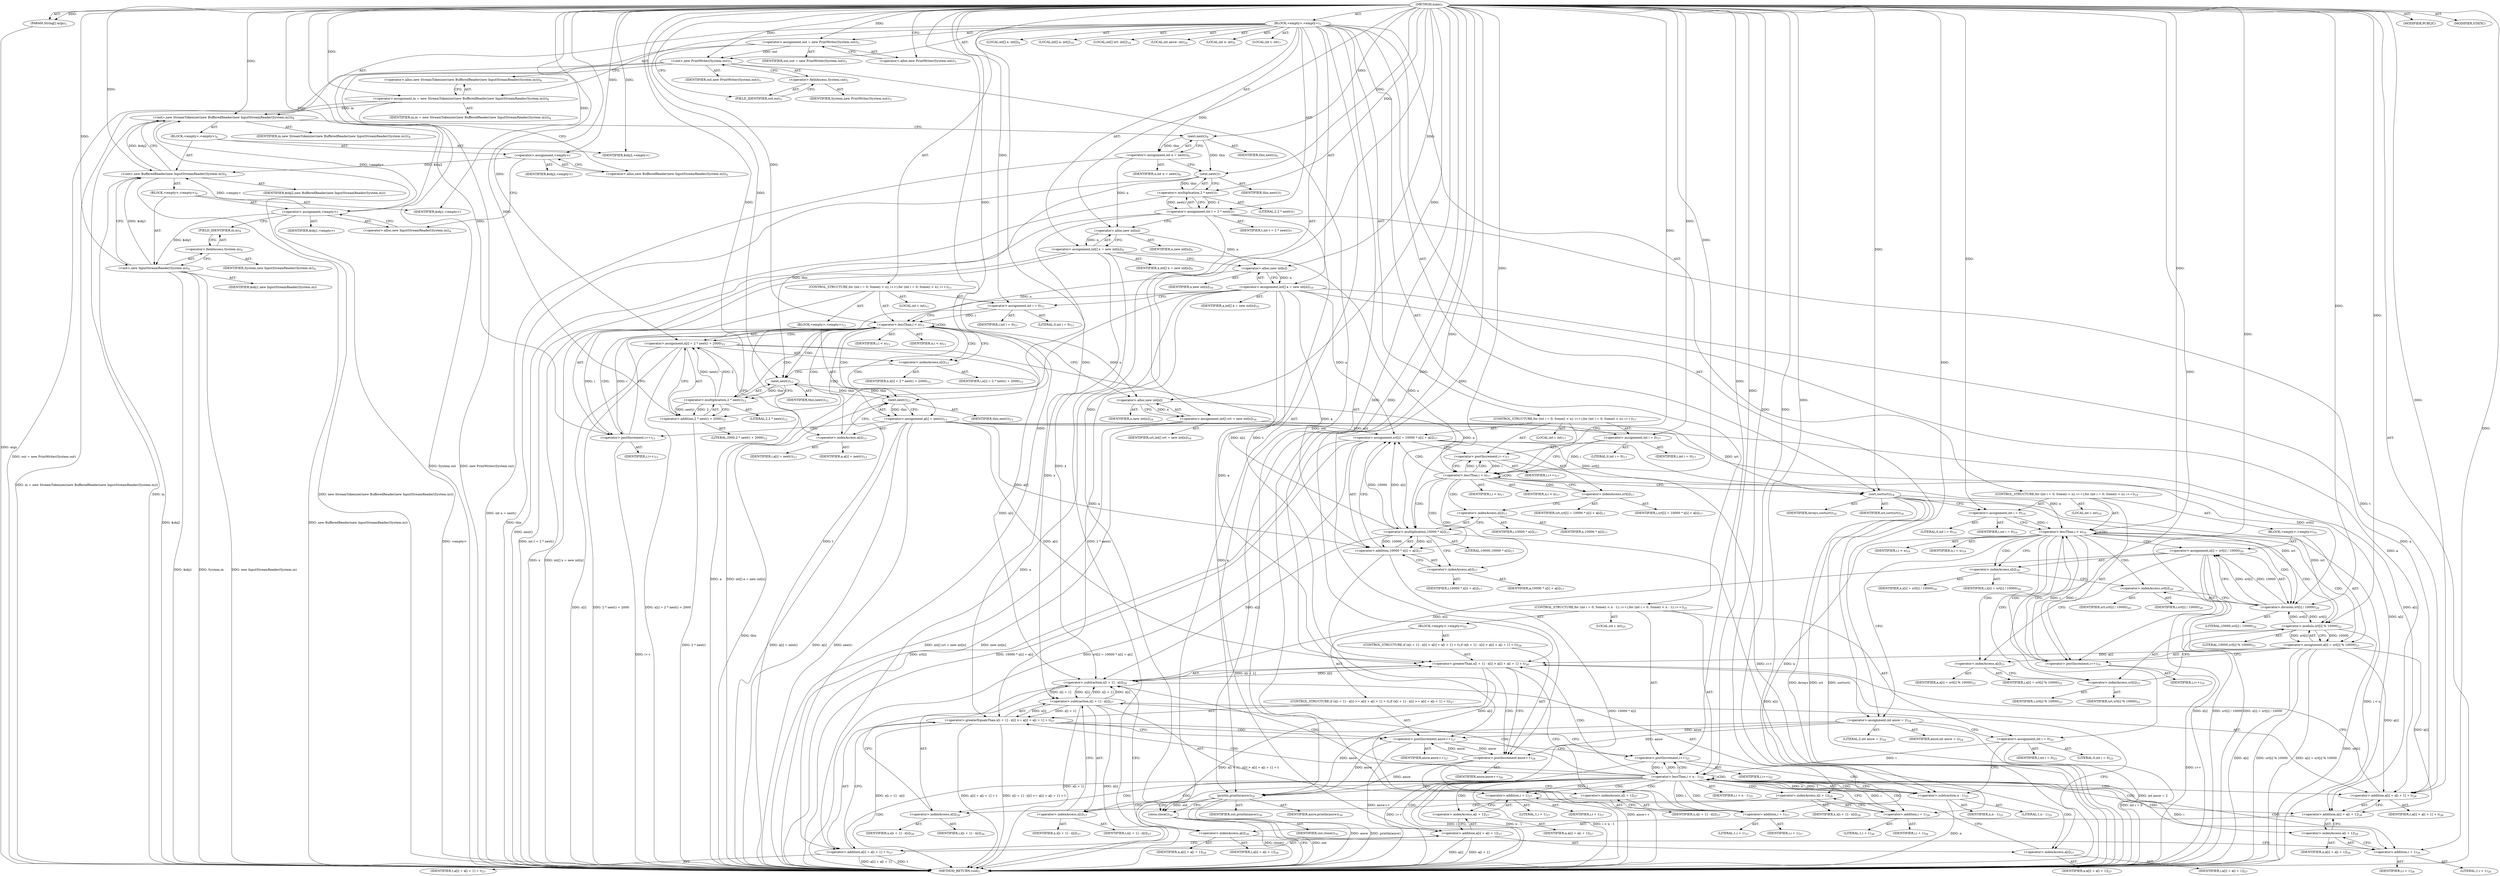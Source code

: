digraph "main" {  
"17" [label = <(METHOD,main)<SUB>1</SUB>> ]
"18" [label = <(PARAM,String[] args)<SUB>1</SUB>> ]
"19" [label = <(BLOCK,&lt;empty&gt;,&lt;empty&gt;)<SUB>1</SUB>> ]
"20" [label = <(&lt;operator&gt;.assignment,out = new PrintWriter(System.out))<SUB>3</SUB>> ]
"21" [label = <(IDENTIFIER,out,out = new PrintWriter(System.out))<SUB>3</SUB>> ]
"22" [label = <(&lt;operator&gt;.alloc,new PrintWriter(System.out))<SUB>3</SUB>> ]
"23" [label = <(&lt;init&gt;,new PrintWriter(System.out))<SUB>3</SUB>> ]
"24" [label = <(IDENTIFIER,out,new PrintWriter(System.out))<SUB>3</SUB>> ]
"25" [label = <(&lt;operator&gt;.fieldAccess,System.out)<SUB>3</SUB>> ]
"26" [label = <(IDENTIFIER,System,new PrintWriter(System.out))<SUB>3</SUB>> ]
"27" [label = <(FIELD_IDENTIFIER,out,out)<SUB>3</SUB>> ]
"28" [label = <(&lt;operator&gt;.assignment,in = new StreamTokenizer(new BufferedReader(new InputStreamReader(System.in))))<SUB>4</SUB>> ]
"29" [label = <(IDENTIFIER,in,in = new StreamTokenizer(new BufferedReader(new InputStreamReader(System.in))))<SUB>4</SUB>> ]
"30" [label = <(&lt;operator&gt;.alloc,new StreamTokenizer(new BufferedReader(new InputStreamReader(System.in))))<SUB>4</SUB>> ]
"31" [label = <(&lt;init&gt;,new StreamTokenizer(new BufferedReader(new InputStreamReader(System.in))))<SUB>4</SUB>> ]
"32" [label = <(IDENTIFIER,in,new StreamTokenizer(new BufferedReader(new InputStreamReader(System.in))))<SUB>4</SUB>> ]
"33" [label = <(BLOCK,&lt;empty&gt;,&lt;empty&gt;)<SUB>4</SUB>> ]
"34" [label = <(&lt;operator&gt;.assignment,&lt;empty&gt;)> ]
"35" [label = <(IDENTIFIER,$obj2,&lt;empty&gt;)> ]
"36" [label = <(&lt;operator&gt;.alloc,new BufferedReader(new InputStreamReader(System.in)))<SUB>4</SUB>> ]
"37" [label = <(&lt;init&gt;,new BufferedReader(new InputStreamReader(System.in)))<SUB>4</SUB>> ]
"38" [label = <(IDENTIFIER,$obj2,new BufferedReader(new InputStreamReader(System.in)))> ]
"39" [label = <(BLOCK,&lt;empty&gt;,&lt;empty&gt;)<SUB>4</SUB>> ]
"40" [label = <(&lt;operator&gt;.assignment,&lt;empty&gt;)> ]
"41" [label = <(IDENTIFIER,$obj1,&lt;empty&gt;)> ]
"42" [label = <(&lt;operator&gt;.alloc,new InputStreamReader(System.in))<SUB>4</SUB>> ]
"43" [label = <(&lt;init&gt;,new InputStreamReader(System.in))<SUB>4</SUB>> ]
"44" [label = <(IDENTIFIER,$obj1,new InputStreamReader(System.in))> ]
"45" [label = <(&lt;operator&gt;.fieldAccess,System.in)<SUB>4</SUB>> ]
"46" [label = <(IDENTIFIER,System,new InputStreamReader(System.in))<SUB>4</SUB>> ]
"47" [label = <(FIELD_IDENTIFIER,in,in)<SUB>4</SUB>> ]
"48" [label = <(IDENTIFIER,$obj1,&lt;empty&gt;)> ]
"49" [label = <(IDENTIFIER,$obj2,&lt;empty&gt;)> ]
"50" [label = <(LOCAL,int n: int)<SUB>6</SUB>> ]
"51" [label = <(&lt;operator&gt;.assignment,int n = next())<SUB>6</SUB>> ]
"52" [label = <(IDENTIFIER,n,int n = next())<SUB>6</SUB>> ]
"53" [label = <(next,next())<SUB>6</SUB>> ]
"54" [label = <(IDENTIFIER,this,next())<SUB>6</SUB>> ]
"55" [label = <(LOCAL,int t: int)<SUB>7</SUB>> ]
"56" [label = <(&lt;operator&gt;.assignment,int t = 2 * next())<SUB>7</SUB>> ]
"57" [label = <(IDENTIFIER,t,int t = 2 * next())<SUB>7</SUB>> ]
"58" [label = <(&lt;operator&gt;.multiplication,2 * next())<SUB>7</SUB>> ]
"59" [label = <(LITERAL,2,2 * next())<SUB>7</SUB>> ]
"60" [label = <(next,next())<SUB>7</SUB>> ]
"61" [label = <(IDENTIFIER,this,next())<SUB>7</SUB>> ]
"62" [label = <(LOCAL,int[] x: int[])<SUB>9</SUB>> ]
"63" [label = <(&lt;operator&gt;.assignment,int[] x = new int[n])<SUB>9</SUB>> ]
"64" [label = <(IDENTIFIER,x,int[] x = new int[n])<SUB>9</SUB>> ]
"65" [label = <(&lt;operator&gt;.alloc,new int[n])> ]
"66" [label = <(IDENTIFIER,n,new int[n])<SUB>9</SUB>> ]
"67" [label = <(LOCAL,int[] a: int[])<SUB>10</SUB>> ]
"68" [label = <(&lt;operator&gt;.assignment,int[] a = new int[n])<SUB>10</SUB>> ]
"69" [label = <(IDENTIFIER,a,int[] a = new int[n])<SUB>10</SUB>> ]
"70" [label = <(&lt;operator&gt;.alloc,new int[n])> ]
"71" [label = <(IDENTIFIER,n,new int[n])<SUB>10</SUB>> ]
"72" [label = <(CONTROL_STRUCTURE,for (int i = 0; Some(i &lt; n); i++),for (int i = 0; Some(i &lt; n); i++))<SUB>11</SUB>> ]
"73" [label = <(LOCAL,int i: int)<SUB>11</SUB>> ]
"74" [label = <(&lt;operator&gt;.assignment,int i = 0)<SUB>11</SUB>> ]
"75" [label = <(IDENTIFIER,i,int i = 0)<SUB>11</SUB>> ]
"76" [label = <(LITERAL,0,int i = 0)<SUB>11</SUB>> ]
"77" [label = <(&lt;operator&gt;.lessThan,i &lt; n)<SUB>11</SUB>> ]
"78" [label = <(IDENTIFIER,i,i &lt; n)<SUB>11</SUB>> ]
"79" [label = <(IDENTIFIER,n,i &lt; n)<SUB>11</SUB>> ]
"80" [label = <(&lt;operator&gt;.postIncrement,i++)<SUB>11</SUB>> ]
"81" [label = <(IDENTIFIER,i,i++)<SUB>11</SUB>> ]
"82" [label = <(BLOCK,&lt;empty&gt;,&lt;empty&gt;)<SUB>11</SUB>> ]
"83" [label = <(&lt;operator&gt;.assignment,x[i] = 2 * next() + 2000)<SUB>12</SUB>> ]
"84" [label = <(&lt;operator&gt;.indexAccess,x[i])<SUB>12</SUB>> ]
"85" [label = <(IDENTIFIER,x,x[i] = 2 * next() + 2000)<SUB>12</SUB>> ]
"86" [label = <(IDENTIFIER,i,x[i] = 2 * next() + 2000)<SUB>12</SUB>> ]
"87" [label = <(&lt;operator&gt;.addition,2 * next() + 2000)<SUB>12</SUB>> ]
"88" [label = <(&lt;operator&gt;.multiplication,2 * next())<SUB>12</SUB>> ]
"89" [label = <(LITERAL,2,2 * next())<SUB>12</SUB>> ]
"90" [label = <(next,next())<SUB>12</SUB>> ]
"91" [label = <(IDENTIFIER,this,next())<SUB>12</SUB>> ]
"92" [label = <(LITERAL,2000,2 * next() + 2000)<SUB>12</SUB>> ]
"93" [label = <(&lt;operator&gt;.assignment,a[i] = next())<SUB>13</SUB>> ]
"94" [label = <(&lt;operator&gt;.indexAccess,a[i])<SUB>13</SUB>> ]
"95" [label = <(IDENTIFIER,a,a[i] = next())<SUB>13</SUB>> ]
"96" [label = <(IDENTIFIER,i,a[i] = next())<SUB>13</SUB>> ]
"97" [label = <(next,next())<SUB>13</SUB>> ]
"98" [label = <(IDENTIFIER,this,next())<SUB>13</SUB>> ]
"99" [label = <(LOCAL,int[] srt: int[])<SUB>16</SUB>> ]
"100" [label = <(&lt;operator&gt;.assignment,int[] srt = new int[n])<SUB>16</SUB>> ]
"101" [label = <(IDENTIFIER,srt,int[] srt = new int[n])<SUB>16</SUB>> ]
"102" [label = <(&lt;operator&gt;.alloc,new int[n])> ]
"103" [label = <(IDENTIFIER,n,new int[n])<SUB>16</SUB>> ]
"104" [label = <(CONTROL_STRUCTURE,for (int i = 0; Some(i &lt; n); i++),for (int i = 0; Some(i &lt; n); i++))<SUB>17</SUB>> ]
"105" [label = <(LOCAL,int i: int)<SUB>17</SUB>> ]
"106" [label = <(&lt;operator&gt;.assignment,int i = 0)<SUB>17</SUB>> ]
"107" [label = <(IDENTIFIER,i,int i = 0)<SUB>17</SUB>> ]
"108" [label = <(LITERAL,0,int i = 0)<SUB>17</SUB>> ]
"109" [label = <(&lt;operator&gt;.lessThan,i &lt; n)<SUB>17</SUB>> ]
"110" [label = <(IDENTIFIER,i,i &lt; n)<SUB>17</SUB>> ]
"111" [label = <(IDENTIFIER,n,i &lt; n)<SUB>17</SUB>> ]
"112" [label = <(&lt;operator&gt;.postIncrement,i++)<SUB>17</SUB>> ]
"113" [label = <(IDENTIFIER,i,i++)<SUB>17</SUB>> ]
"114" [label = <(&lt;operator&gt;.assignment,srt[i] = 10000 * x[i] + a[i])<SUB>17</SUB>> ]
"115" [label = <(&lt;operator&gt;.indexAccess,srt[i])<SUB>17</SUB>> ]
"116" [label = <(IDENTIFIER,srt,srt[i] = 10000 * x[i] + a[i])<SUB>17</SUB>> ]
"117" [label = <(IDENTIFIER,i,srt[i] = 10000 * x[i] + a[i])<SUB>17</SUB>> ]
"118" [label = <(&lt;operator&gt;.addition,10000 * x[i] + a[i])<SUB>17</SUB>> ]
"119" [label = <(&lt;operator&gt;.multiplication,10000 * x[i])<SUB>17</SUB>> ]
"120" [label = <(LITERAL,10000,10000 * x[i])<SUB>17</SUB>> ]
"121" [label = <(&lt;operator&gt;.indexAccess,x[i])<SUB>17</SUB>> ]
"122" [label = <(IDENTIFIER,x,10000 * x[i])<SUB>17</SUB>> ]
"123" [label = <(IDENTIFIER,i,10000 * x[i])<SUB>17</SUB>> ]
"124" [label = <(&lt;operator&gt;.indexAccess,a[i])<SUB>17</SUB>> ]
"125" [label = <(IDENTIFIER,a,10000 * x[i] + a[i])<SUB>17</SUB>> ]
"126" [label = <(IDENTIFIER,i,10000 * x[i] + a[i])<SUB>17</SUB>> ]
"127" [label = <(sort,sort(srt))<SUB>18</SUB>> ]
"128" [label = <(IDENTIFIER,Arrays,sort(srt))<SUB>18</SUB>> ]
"129" [label = <(IDENTIFIER,srt,sort(srt))<SUB>18</SUB>> ]
"130" [label = <(CONTROL_STRUCTURE,for (int i = 0; Some(i &lt; n); i++),for (int i = 0; Some(i &lt; n); i++))<SUB>19</SUB>> ]
"131" [label = <(LOCAL,int i: int)<SUB>19</SUB>> ]
"132" [label = <(&lt;operator&gt;.assignment,int i = 0)<SUB>19</SUB>> ]
"133" [label = <(IDENTIFIER,i,int i = 0)<SUB>19</SUB>> ]
"134" [label = <(LITERAL,0,int i = 0)<SUB>19</SUB>> ]
"135" [label = <(&lt;operator&gt;.lessThan,i &lt; n)<SUB>19</SUB>> ]
"136" [label = <(IDENTIFIER,i,i &lt; n)<SUB>19</SUB>> ]
"137" [label = <(IDENTIFIER,n,i &lt; n)<SUB>19</SUB>> ]
"138" [label = <(&lt;operator&gt;.postIncrement,i++)<SUB>19</SUB>> ]
"139" [label = <(IDENTIFIER,i,i++)<SUB>19</SUB>> ]
"140" [label = <(BLOCK,&lt;empty&gt;,&lt;empty&gt;)<SUB>19</SUB>> ]
"141" [label = <(&lt;operator&gt;.assignment,x[i] = srt[i] / 10000)<SUB>20</SUB>> ]
"142" [label = <(&lt;operator&gt;.indexAccess,x[i])<SUB>20</SUB>> ]
"143" [label = <(IDENTIFIER,x,x[i] = srt[i] / 10000)<SUB>20</SUB>> ]
"144" [label = <(IDENTIFIER,i,x[i] = srt[i] / 10000)<SUB>20</SUB>> ]
"145" [label = <(&lt;operator&gt;.division,srt[i] / 10000)<SUB>20</SUB>> ]
"146" [label = <(&lt;operator&gt;.indexAccess,srt[i])<SUB>20</SUB>> ]
"147" [label = <(IDENTIFIER,srt,srt[i] / 10000)<SUB>20</SUB>> ]
"148" [label = <(IDENTIFIER,i,srt[i] / 10000)<SUB>20</SUB>> ]
"149" [label = <(LITERAL,10000,srt[i] / 10000)<SUB>20</SUB>> ]
"150" [label = <(&lt;operator&gt;.assignment,a[i] = srt[i] % 10000)<SUB>21</SUB>> ]
"151" [label = <(&lt;operator&gt;.indexAccess,a[i])<SUB>21</SUB>> ]
"152" [label = <(IDENTIFIER,a,a[i] = srt[i] % 10000)<SUB>21</SUB>> ]
"153" [label = <(IDENTIFIER,i,a[i] = srt[i] % 10000)<SUB>21</SUB>> ]
"154" [label = <(&lt;operator&gt;.modulo,srt[i] % 10000)<SUB>21</SUB>> ]
"155" [label = <(&lt;operator&gt;.indexAccess,srt[i])<SUB>21</SUB>> ]
"156" [label = <(IDENTIFIER,srt,srt[i] % 10000)<SUB>21</SUB>> ]
"157" [label = <(IDENTIFIER,i,srt[i] % 10000)<SUB>21</SUB>> ]
"158" [label = <(LITERAL,10000,srt[i] % 10000)<SUB>21</SUB>> ]
"159" [label = <(LOCAL,int answ: int)<SUB>24</SUB>> ]
"160" [label = <(&lt;operator&gt;.assignment,int answ = 2)<SUB>24</SUB>> ]
"161" [label = <(IDENTIFIER,answ,int answ = 2)<SUB>24</SUB>> ]
"162" [label = <(LITERAL,2,int answ = 2)<SUB>24</SUB>> ]
"163" [label = <(CONTROL_STRUCTURE,for (int i = 0; Some(i &lt; n - 1); i++),for (int i = 0; Some(i &lt; n - 1); i++))<SUB>25</SUB>> ]
"164" [label = <(LOCAL,int i: int)<SUB>25</SUB>> ]
"165" [label = <(&lt;operator&gt;.assignment,int i = 0)<SUB>25</SUB>> ]
"166" [label = <(IDENTIFIER,i,int i = 0)<SUB>25</SUB>> ]
"167" [label = <(LITERAL,0,int i = 0)<SUB>25</SUB>> ]
"168" [label = <(&lt;operator&gt;.lessThan,i &lt; n - 1)<SUB>25</SUB>> ]
"169" [label = <(IDENTIFIER,i,i &lt; n - 1)<SUB>25</SUB>> ]
"170" [label = <(&lt;operator&gt;.subtraction,n - 1)<SUB>25</SUB>> ]
"171" [label = <(IDENTIFIER,n,n - 1)<SUB>25</SUB>> ]
"172" [label = <(LITERAL,1,n - 1)<SUB>25</SUB>> ]
"173" [label = <(&lt;operator&gt;.postIncrement,i++)<SUB>25</SUB>> ]
"174" [label = <(IDENTIFIER,i,i++)<SUB>25</SUB>> ]
"175" [label = <(BLOCK,&lt;empty&gt;,&lt;empty&gt;)<SUB>25</SUB>> ]
"176" [label = <(CONTROL_STRUCTURE,if (x[i + 1] - x[i] &gt; a[i] + a[i + 1] + t),if (x[i + 1] - x[i] &gt; a[i] + a[i + 1] + t))<SUB>26</SUB>> ]
"177" [label = <(&lt;operator&gt;.greaterThan,x[i + 1] - x[i] &gt; a[i] + a[i + 1] + t)<SUB>26</SUB>> ]
"178" [label = <(&lt;operator&gt;.subtraction,x[i + 1] - x[i])<SUB>26</SUB>> ]
"179" [label = <(&lt;operator&gt;.indexAccess,x[i + 1])<SUB>26</SUB>> ]
"180" [label = <(IDENTIFIER,x,x[i + 1] - x[i])<SUB>26</SUB>> ]
"181" [label = <(&lt;operator&gt;.addition,i + 1)<SUB>26</SUB>> ]
"182" [label = <(IDENTIFIER,i,i + 1)<SUB>26</SUB>> ]
"183" [label = <(LITERAL,1,i + 1)<SUB>26</SUB>> ]
"184" [label = <(&lt;operator&gt;.indexAccess,x[i])<SUB>26</SUB>> ]
"185" [label = <(IDENTIFIER,x,x[i + 1] - x[i])<SUB>26</SUB>> ]
"186" [label = <(IDENTIFIER,i,x[i + 1] - x[i])<SUB>26</SUB>> ]
"187" [label = <(&lt;operator&gt;.addition,a[i] + a[i + 1] + t)<SUB>26</SUB>> ]
"188" [label = <(&lt;operator&gt;.addition,a[i] + a[i + 1])<SUB>26</SUB>> ]
"189" [label = <(&lt;operator&gt;.indexAccess,a[i])<SUB>26</SUB>> ]
"190" [label = <(IDENTIFIER,a,a[i] + a[i + 1])<SUB>26</SUB>> ]
"191" [label = <(IDENTIFIER,i,a[i] + a[i + 1])<SUB>26</SUB>> ]
"192" [label = <(&lt;operator&gt;.indexAccess,a[i + 1])<SUB>26</SUB>> ]
"193" [label = <(IDENTIFIER,a,a[i] + a[i + 1])<SUB>26</SUB>> ]
"194" [label = <(&lt;operator&gt;.addition,i + 1)<SUB>26</SUB>> ]
"195" [label = <(IDENTIFIER,i,i + 1)<SUB>26</SUB>> ]
"196" [label = <(LITERAL,1,i + 1)<SUB>26</SUB>> ]
"197" [label = <(IDENTIFIER,t,a[i] + a[i + 1] + t)<SUB>26</SUB>> ]
"198" [label = <(&lt;operator&gt;.postIncrement,answ++)<SUB>26</SUB>> ]
"199" [label = <(IDENTIFIER,answ,answ++)<SUB>26</SUB>> ]
"200" [label = <(CONTROL_STRUCTURE,if (x[i + 1] - x[i] &gt;= a[i] + a[i + 1] + t),if (x[i + 1] - x[i] &gt;= a[i] + a[i + 1] + t))<SUB>27</SUB>> ]
"201" [label = <(&lt;operator&gt;.greaterEqualsThan,x[i + 1] - x[i] &gt;= a[i] + a[i + 1] + t)<SUB>27</SUB>> ]
"202" [label = <(&lt;operator&gt;.subtraction,x[i + 1] - x[i])<SUB>27</SUB>> ]
"203" [label = <(&lt;operator&gt;.indexAccess,x[i + 1])<SUB>27</SUB>> ]
"204" [label = <(IDENTIFIER,x,x[i + 1] - x[i])<SUB>27</SUB>> ]
"205" [label = <(&lt;operator&gt;.addition,i + 1)<SUB>27</SUB>> ]
"206" [label = <(IDENTIFIER,i,i + 1)<SUB>27</SUB>> ]
"207" [label = <(LITERAL,1,i + 1)<SUB>27</SUB>> ]
"208" [label = <(&lt;operator&gt;.indexAccess,x[i])<SUB>27</SUB>> ]
"209" [label = <(IDENTIFIER,x,x[i + 1] - x[i])<SUB>27</SUB>> ]
"210" [label = <(IDENTIFIER,i,x[i + 1] - x[i])<SUB>27</SUB>> ]
"211" [label = <(&lt;operator&gt;.addition,a[i] + a[i + 1] + t)<SUB>27</SUB>> ]
"212" [label = <(&lt;operator&gt;.addition,a[i] + a[i + 1])<SUB>27</SUB>> ]
"213" [label = <(&lt;operator&gt;.indexAccess,a[i])<SUB>27</SUB>> ]
"214" [label = <(IDENTIFIER,a,a[i] + a[i + 1])<SUB>27</SUB>> ]
"215" [label = <(IDENTIFIER,i,a[i] + a[i + 1])<SUB>27</SUB>> ]
"216" [label = <(&lt;operator&gt;.indexAccess,a[i + 1])<SUB>27</SUB>> ]
"217" [label = <(IDENTIFIER,a,a[i] + a[i + 1])<SUB>27</SUB>> ]
"218" [label = <(&lt;operator&gt;.addition,i + 1)<SUB>27</SUB>> ]
"219" [label = <(IDENTIFIER,i,i + 1)<SUB>27</SUB>> ]
"220" [label = <(LITERAL,1,i + 1)<SUB>27</SUB>> ]
"221" [label = <(IDENTIFIER,t,a[i] + a[i + 1] + t)<SUB>27</SUB>> ]
"222" [label = <(&lt;operator&gt;.postIncrement,answ++)<SUB>27</SUB>> ]
"223" [label = <(IDENTIFIER,answ,answ++)<SUB>27</SUB>> ]
"224" [label = <(println,println(answ))<SUB>30</SUB>> ]
"225" [label = <(IDENTIFIER,out,println(answ))<SUB>30</SUB>> ]
"226" [label = <(IDENTIFIER,answ,println(answ))<SUB>30</SUB>> ]
"227" [label = <(close,close())<SUB>32</SUB>> ]
"228" [label = <(IDENTIFIER,out,close())<SUB>32</SUB>> ]
"229" [label = <(MODIFIER,PUBLIC)> ]
"230" [label = <(MODIFIER,STATIC)> ]
"231" [label = <(METHOD_RETURN,void)<SUB>1</SUB>> ]
  "17" -> "18"  [ label = "AST: "] 
  "17" -> "19"  [ label = "AST: "] 
  "17" -> "229"  [ label = "AST: "] 
  "17" -> "230"  [ label = "AST: "] 
  "17" -> "231"  [ label = "AST: "] 
  "19" -> "20"  [ label = "AST: "] 
  "19" -> "23"  [ label = "AST: "] 
  "19" -> "28"  [ label = "AST: "] 
  "19" -> "31"  [ label = "AST: "] 
  "19" -> "50"  [ label = "AST: "] 
  "19" -> "51"  [ label = "AST: "] 
  "19" -> "55"  [ label = "AST: "] 
  "19" -> "56"  [ label = "AST: "] 
  "19" -> "62"  [ label = "AST: "] 
  "19" -> "63"  [ label = "AST: "] 
  "19" -> "67"  [ label = "AST: "] 
  "19" -> "68"  [ label = "AST: "] 
  "19" -> "72"  [ label = "AST: "] 
  "19" -> "99"  [ label = "AST: "] 
  "19" -> "100"  [ label = "AST: "] 
  "19" -> "104"  [ label = "AST: "] 
  "19" -> "127"  [ label = "AST: "] 
  "19" -> "130"  [ label = "AST: "] 
  "19" -> "159"  [ label = "AST: "] 
  "19" -> "160"  [ label = "AST: "] 
  "19" -> "163"  [ label = "AST: "] 
  "19" -> "224"  [ label = "AST: "] 
  "19" -> "227"  [ label = "AST: "] 
  "20" -> "21"  [ label = "AST: "] 
  "20" -> "22"  [ label = "AST: "] 
  "23" -> "24"  [ label = "AST: "] 
  "23" -> "25"  [ label = "AST: "] 
  "25" -> "26"  [ label = "AST: "] 
  "25" -> "27"  [ label = "AST: "] 
  "28" -> "29"  [ label = "AST: "] 
  "28" -> "30"  [ label = "AST: "] 
  "31" -> "32"  [ label = "AST: "] 
  "31" -> "33"  [ label = "AST: "] 
  "33" -> "34"  [ label = "AST: "] 
  "33" -> "37"  [ label = "AST: "] 
  "33" -> "49"  [ label = "AST: "] 
  "34" -> "35"  [ label = "AST: "] 
  "34" -> "36"  [ label = "AST: "] 
  "37" -> "38"  [ label = "AST: "] 
  "37" -> "39"  [ label = "AST: "] 
  "39" -> "40"  [ label = "AST: "] 
  "39" -> "43"  [ label = "AST: "] 
  "39" -> "48"  [ label = "AST: "] 
  "40" -> "41"  [ label = "AST: "] 
  "40" -> "42"  [ label = "AST: "] 
  "43" -> "44"  [ label = "AST: "] 
  "43" -> "45"  [ label = "AST: "] 
  "45" -> "46"  [ label = "AST: "] 
  "45" -> "47"  [ label = "AST: "] 
  "51" -> "52"  [ label = "AST: "] 
  "51" -> "53"  [ label = "AST: "] 
  "53" -> "54"  [ label = "AST: "] 
  "56" -> "57"  [ label = "AST: "] 
  "56" -> "58"  [ label = "AST: "] 
  "58" -> "59"  [ label = "AST: "] 
  "58" -> "60"  [ label = "AST: "] 
  "60" -> "61"  [ label = "AST: "] 
  "63" -> "64"  [ label = "AST: "] 
  "63" -> "65"  [ label = "AST: "] 
  "65" -> "66"  [ label = "AST: "] 
  "68" -> "69"  [ label = "AST: "] 
  "68" -> "70"  [ label = "AST: "] 
  "70" -> "71"  [ label = "AST: "] 
  "72" -> "73"  [ label = "AST: "] 
  "72" -> "74"  [ label = "AST: "] 
  "72" -> "77"  [ label = "AST: "] 
  "72" -> "80"  [ label = "AST: "] 
  "72" -> "82"  [ label = "AST: "] 
  "74" -> "75"  [ label = "AST: "] 
  "74" -> "76"  [ label = "AST: "] 
  "77" -> "78"  [ label = "AST: "] 
  "77" -> "79"  [ label = "AST: "] 
  "80" -> "81"  [ label = "AST: "] 
  "82" -> "83"  [ label = "AST: "] 
  "82" -> "93"  [ label = "AST: "] 
  "83" -> "84"  [ label = "AST: "] 
  "83" -> "87"  [ label = "AST: "] 
  "84" -> "85"  [ label = "AST: "] 
  "84" -> "86"  [ label = "AST: "] 
  "87" -> "88"  [ label = "AST: "] 
  "87" -> "92"  [ label = "AST: "] 
  "88" -> "89"  [ label = "AST: "] 
  "88" -> "90"  [ label = "AST: "] 
  "90" -> "91"  [ label = "AST: "] 
  "93" -> "94"  [ label = "AST: "] 
  "93" -> "97"  [ label = "AST: "] 
  "94" -> "95"  [ label = "AST: "] 
  "94" -> "96"  [ label = "AST: "] 
  "97" -> "98"  [ label = "AST: "] 
  "100" -> "101"  [ label = "AST: "] 
  "100" -> "102"  [ label = "AST: "] 
  "102" -> "103"  [ label = "AST: "] 
  "104" -> "105"  [ label = "AST: "] 
  "104" -> "106"  [ label = "AST: "] 
  "104" -> "109"  [ label = "AST: "] 
  "104" -> "112"  [ label = "AST: "] 
  "104" -> "114"  [ label = "AST: "] 
  "106" -> "107"  [ label = "AST: "] 
  "106" -> "108"  [ label = "AST: "] 
  "109" -> "110"  [ label = "AST: "] 
  "109" -> "111"  [ label = "AST: "] 
  "112" -> "113"  [ label = "AST: "] 
  "114" -> "115"  [ label = "AST: "] 
  "114" -> "118"  [ label = "AST: "] 
  "115" -> "116"  [ label = "AST: "] 
  "115" -> "117"  [ label = "AST: "] 
  "118" -> "119"  [ label = "AST: "] 
  "118" -> "124"  [ label = "AST: "] 
  "119" -> "120"  [ label = "AST: "] 
  "119" -> "121"  [ label = "AST: "] 
  "121" -> "122"  [ label = "AST: "] 
  "121" -> "123"  [ label = "AST: "] 
  "124" -> "125"  [ label = "AST: "] 
  "124" -> "126"  [ label = "AST: "] 
  "127" -> "128"  [ label = "AST: "] 
  "127" -> "129"  [ label = "AST: "] 
  "130" -> "131"  [ label = "AST: "] 
  "130" -> "132"  [ label = "AST: "] 
  "130" -> "135"  [ label = "AST: "] 
  "130" -> "138"  [ label = "AST: "] 
  "130" -> "140"  [ label = "AST: "] 
  "132" -> "133"  [ label = "AST: "] 
  "132" -> "134"  [ label = "AST: "] 
  "135" -> "136"  [ label = "AST: "] 
  "135" -> "137"  [ label = "AST: "] 
  "138" -> "139"  [ label = "AST: "] 
  "140" -> "141"  [ label = "AST: "] 
  "140" -> "150"  [ label = "AST: "] 
  "141" -> "142"  [ label = "AST: "] 
  "141" -> "145"  [ label = "AST: "] 
  "142" -> "143"  [ label = "AST: "] 
  "142" -> "144"  [ label = "AST: "] 
  "145" -> "146"  [ label = "AST: "] 
  "145" -> "149"  [ label = "AST: "] 
  "146" -> "147"  [ label = "AST: "] 
  "146" -> "148"  [ label = "AST: "] 
  "150" -> "151"  [ label = "AST: "] 
  "150" -> "154"  [ label = "AST: "] 
  "151" -> "152"  [ label = "AST: "] 
  "151" -> "153"  [ label = "AST: "] 
  "154" -> "155"  [ label = "AST: "] 
  "154" -> "158"  [ label = "AST: "] 
  "155" -> "156"  [ label = "AST: "] 
  "155" -> "157"  [ label = "AST: "] 
  "160" -> "161"  [ label = "AST: "] 
  "160" -> "162"  [ label = "AST: "] 
  "163" -> "164"  [ label = "AST: "] 
  "163" -> "165"  [ label = "AST: "] 
  "163" -> "168"  [ label = "AST: "] 
  "163" -> "173"  [ label = "AST: "] 
  "163" -> "175"  [ label = "AST: "] 
  "165" -> "166"  [ label = "AST: "] 
  "165" -> "167"  [ label = "AST: "] 
  "168" -> "169"  [ label = "AST: "] 
  "168" -> "170"  [ label = "AST: "] 
  "170" -> "171"  [ label = "AST: "] 
  "170" -> "172"  [ label = "AST: "] 
  "173" -> "174"  [ label = "AST: "] 
  "175" -> "176"  [ label = "AST: "] 
  "175" -> "200"  [ label = "AST: "] 
  "176" -> "177"  [ label = "AST: "] 
  "176" -> "198"  [ label = "AST: "] 
  "177" -> "178"  [ label = "AST: "] 
  "177" -> "187"  [ label = "AST: "] 
  "178" -> "179"  [ label = "AST: "] 
  "178" -> "184"  [ label = "AST: "] 
  "179" -> "180"  [ label = "AST: "] 
  "179" -> "181"  [ label = "AST: "] 
  "181" -> "182"  [ label = "AST: "] 
  "181" -> "183"  [ label = "AST: "] 
  "184" -> "185"  [ label = "AST: "] 
  "184" -> "186"  [ label = "AST: "] 
  "187" -> "188"  [ label = "AST: "] 
  "187" -> "197"  [ label = "AST: "] 
  "188" -> "189"  [ label = "AST: "] 
  "188" -> "192"  [ label = "AST: "] 
  "189" -> "190"  [ label = "AST: "] 
  "189" -> "191"  [ label = "AST: "] 
  "192" -> "193"  [ label = "AST: "] 
  "192" -> "194"  [ label = "AST: "] 
  "194" -> "195"  [ label = "AST: "] 
  "194" -> "196"  [ label = "AST: "] 
  "198" -> "199"  [ label = "AST: "] 
  "200" -> "201"  [ label = "AST: "] 
  "200" -> "222"  [ label = "AST: "] 
  "201" -> "202"  [ label = "AST: "] 
  "201" -> "211"  [ label = "AST: "] 
  "202" -> "203"  [ label = "AST: "] 
  "202" -> "208"  [ label = "AST: "] 
  "203" -> "204"  [ label = "AST: "] 
  "203" -> "205"  [ label = "AST: "] 
  "205" -> "206"  [ label = "AST: "] 
  "205" -> "207"  [ label = "AST: "] 
  "208" -> "209"  [ label = "AST: "] 
  "208" -> "210"  [ label = "AST: "] 
  "211" -> "212"  [ label = "AST: "] 
  "211" -> "221"  [ label = "AST: "] 
  "212" -> "213"  [ label = "AST: "] 
  "212" -> "216"  [ label = "AST: "] 
  "213" -> "214"  [ label = "AST: "] 
  "213" -> "215"  [ label = "AST: "] 
  "216" -> "217"  [ label = "AST: "] 
  "216" -> "218"  [ label = "AST: "] 
  "218" -> "219"  [ label = "AST: "] 
  "218" -> "220"  [ label = "AST: "] 
  "222" -> "223"  [ label = "AST: "] 
  "224" -> "225"  [ label = "AST: "] 
  "224" -> "226"  [ label = "AST: "] 
  "227" -> "228"  [ label = "AST: "] 
  "20" -> "27"  [ label = "CFG: "] 
  "23" -> "30"  [ label = "CFG: "] 
  "28" -> "36"  [ label = "CFG: "] 
  "31" -> "53"  [ label = "CFG: "] 
  "51" -> "60"  [ label = "CFG: "] 
  "56" -> "65"  [ label = "CFG: "] 
  "63" -> "70"  [ label = "CFG: "] 
  "68" -> "74"  [ label = "CFG: "] 
  "100" -> "106"  [ label = "CFG: "] 
  "127" -> "132"  [ label = "CFG: "] 
  "160" -> "165"  [ label = "CFG: "] 
  "224" -> "227"  [ label = "CFG: "] 
  "227" -> "231"  [ label = "CFG: "] 
  "22" -> "20"  [ label = "CFG: "] 
  "25" -> "23"  [ label = "CFG: "] 
  "30" -> "28"  [ label = "CFG: "] 
  "53" -> "51"  [ label = "CFG: "] 
  "58" -> "56"  [ label = "CFG: "] 
  "65" -> "63"  [ label = "CFG: "] 
  "70" -> "68"  [ label = "CFG: "] 
  "74" -> "77"  [ label = "CFG: "] 
  "77" -> "84"  [ label = "CFG: "] 
  "77" -> "102"  [ label = "CFG: "] 
  "80" -> "77"  [ label = "CFG: "] 
  "102" -> "100"  [ label = "CFG: "] 
  "106" -> "109"  [ label = "CFG: "] 
  "109" -> "115"  [ label = "CFG: "] 
  "109" -> "127"  [ label = "CFG: "] 
  "112" -> "109"  [ label = "CFG: "] 
  "114" -> "112"  [ label = "CFG: "] 
  "132" -> "135"  [ label = "CFG: "] 
  "135" -> "142"  [ label = "CFG: "] 
  "135" -> "160"  [ label = "CFG: "] 
  "138" -> "135"  [ label = "CFG: "] 
  "165" -> "170"  [ label = "CFG: "] 
  "168" -> "181"  [ label = "CFG: "] 
  "168" -> "224"  [ label = "CFG: "] 
  "173" -> "170"  [ label = "CFG: "] 
  "27" -> "25"  [ label = "CFG: "] 
  "34" -> "42"  [ label = "CFG: "] 
  "37" -> "31"  [ label = "CFG: "] 
  "60" -> "58"  [ label = "CFG: "] 
  "83" -> "94"  [ label = "CFG: "] 
  "93" -> "80"  [ label = "CFG: "] 
  "115" -> "121"  [ label = "CFG: "] 
  "118" -> "114"  [ label = "CFG: "] 
  "141" -> "151"  [ label = "CFG: "] 
  "150" -> "138"  [ label = "CFG: "] 
  "170" -> "168"  [ label = "CFG: "] 
  "36" -> "34"  [ label = "CFG: "] 
  "84" -> "90"  [ label = "CFG: "] 
  "87" -> "83"  [ label = "CFG: "] 
  "94" -> "97"  [ label = "CFG: "] 
  "97" -> "93"  [ label = "CFG: "] 
  "119" -> "124"  [ label = "CFG: "] 
  "124" -> "118"  [ label = "CFG: "] 
  "142" -> "146"  [ label = "CFG: "] 
  "145" -> "141"  [ label = "CFG: "] 
  "151" -> "155"  [ label = "CFG: "] 
  "154" -> "150"  [ label = "CFG: "] 
  "177" -> "198"  [ label = "CFG: "] 
  "177" -> "205"  [ label = "CFG: "] 
  "198" -> "205"  [ label = "CFG: "] 
  "201" -> "222"  [ label = "CFG: "] 
  "201" -> "173"  [ label = "CFG: "] 
  "222" -> "173"  [ label = "CFG: "] 
  "40" -> "47"  [ label = "CFG: "] 
  "43" -> "37"  [ label = "CFG: "] 
  "88" -> "87"  [ label = "CFG: "] 
  "121" -> "119"  [ label = "CFG: "] 
  "146" -> "145"  [ label = "CFG: "] 
  "155" -> "154"  [ label = "CFG: "] 
  "178" -> "189"  [ label = "CFG: "] 
  "187" -> "177"  [ label = "CFG: "] 
  "202" -> "213"  [ label = "CFG: "] 
  "211" -> "201"  [ label = "CFG: "] 
  "42" -> "40"  [ label = "CFG: "] 
  "45" -> "43"  [ label = "CFG: "] 
  "90" -> "88"  [ label = "CFG: "] 
  "179" -> "184"  [ label = "CFG: "] 
  "184" -> "178"  [ label = "CFG: "] 
  "188" -> "187"  [ label = "CFG: "] 
  "203" -> "208"  [ label = "CFG: "] 
  "208" -> "202"  [ label = "CFG: "] 
  "212" -> "211"  [ label = "CFG: "] 
  "47" -> "45"  [ label = "CFG: "] 
  "181" -> "179"  [ label = "CFG: "] 
  "189" -> "194"  [ label = "CFG: "] 
  "192" -> "188"  [ label = "CFG: "] 
  "205" -> "203"  [ label = "CFG: "] 
  "213" -> "218"  [ label = "CFG: "] 
  "216" -> "212"  [ label = "CFG: "] 
  "194" -> "192"  [ label = "CFG: "] 
  "218" -> "216"  [ label = "CFG: "] 
  "17" -> "22"  [ label = "CFG: "] 
  "18" -> "231"  [ label = "DDG: args"] 
  "20" -> "231"  [ label = "DDG: out = new PrintWriter(System.out)"] 
  "23" -> "231"  [ label = "DDG: System.out"] 
  "23" -> "231"  [ label = "DDG: new PrintWriter(System.out)"] 
  "28" -> "231"  [ label = "DDG: in = new StreamTokenizer(new BufferedReader(new InputStreamReader(System.in)))"] 
  "31" -> "231"  [ label = "DDG: in"] 
  "37" -> "231"  [ label = "DDG: $obj2"] 
  "40" -> "231"  [ label = "DDG: &lt;empty&gt;"] 
  "43" -> "231"  [ label = "DDG: $obj1"] 
  "43" -> "231"  [ label = "DDG: System.in"] 
  "43" -> "231"  [ label = "DDG: new InputStreamReader(System.in)"] 
  "37" -> "231"  [ label = "DDG: new BufferedReader(new InputStreamReader(System.in))"] 
  "31" -> "231"  [ label = "DDG: new StreamTokenizer(new BufferedReader(new InputStreamReader(System.in)))"] 
  "51" -> "231"  [ label = "DDG: int n = next()"] 
  "56" -> "231"  [ label = "DDG: t"] 
  "60" -> "231"  [ label = "DDG: this"] 
  "58" -> "231"  [ label = "DDG: next()"] 
  "56" -> "231"  [ label = "DDG: 2 * next()"] 
  "56" -> "231"  [ label = "DDG: int t = 2 * next()"] 
  "63" -> "231"  [ label = "DDG: x"] 
  "63" -> "231"  [ label = "DDG: int[] x = new int[n]"] 
  "68" -> "231"  [ label = "DDG: a"] 
  "68" -> "231"  [ label = "DDG: int[] a = new int[n]"] 
  "100" -> "231"  [ label = "DDG: new int[n]"] 
  "100" -> "231"  [ label = "DDG: int[] srt = new int[n]"] 
  "127" -> "231"  [ label = "DDG: srt"] 
  "127" -> "231"  [ label = "DDG: sort(srt)"] 
  "135" -> "231"  [ label = "DDG: i &lt; n"] 
  "160" -> "231"  [ label = "DDG: int answ = 2"] 
  "165" -> "231"  [ label = "DDG: int i = 0"] 
  "168" -> "231"  [ label = "DDG: i"] 
  "170" -> "231"  [ label = "DDG: n"] 
  "168" -> "231"  [ label = "DDG: n - 1"] 
  "168" -> "231"  [ label = "DDG: i &lt; n - 1"] 
  "224" -> "231"  [ label = "DDG: answ"] 
  "224" -> "231"  [ label = "DDG: println(answ)"] 
  "227" -> "231"  [ label = "DDG: out"] 
  "227" -> "231"  [ label = "DDG: close()"] 
  "177" -> "231"  [ label = "DDG: x[i + 1] - x[i] &gt; a[i] + a[i + 1] + t"] 
  "198" -> "231"  [ label = "DDG: answ++"] 
  "202" -> "231"  [ label = "DDG: x[i + 1]"] 
  "202" -> "231"  [ label = "DDG: x[i]"] 
  "201" -> "231"  [ label = "DDG: x[i + 1] - x[i]"] 
  "212" -> "231"  [ label = "DDG: a[i]"] 
  "212" -> "231"  [ label = "DDG: a[i + 1]"] 
  "211" -> "231"  [ label = "DDG: a[i] + a[i + 1]"] 
  "211" -> "231"  [ label = "DDG: t"] 
  "201" -> "231"  [ label = "DDG: a[i] + a[i + 1] + t"] 
  "201" -> "231"  [ label = "DDG: x[i + 1] - x[i] &gt;= a[i] + a[i + 1] + t"] 
  "222" -> "231"  [ label = "DDG: answ++"] 
  "173" -> "231"  [ label = "DDG: i++"] 
  "141" -> "231"  [ label = "DDG: x[i]"] 
  "141" -> "231"  [ label = "DDG: srt[i] / 10000"] 
  "141" -> "231"  [ label = "DDG: x[i] = srt[i] / 10000"] 
  "150" -> "231"  [ label = "DDG: a[i]"] 
  "154" -> "231"  [ label = "DDG: srt[i]"] 
  "150" -> "231"  [ label = "DDG: srt[i] % 10000"] 
  "150" -> "231"  [ label = "DDG: a[i] = srt[i] % 10000"] 
  "138" -> "231"  [ label = "DDG: i++"] 
  "114" -> "231"  [ label = "DDG: srt[i]"] 
  "119" -> "231"  [ label = "DDG: x[i]"] 
  "118" -> "231"  [ label = "DDG: 10000 * x[i]"] 
  "118" -> "231"  [ label = "DDG: a[i]"] 
  "114" -> "231"  [ label = "DDG: 10000 * x[i] + a[i]"] 
  "114" -> "231"  [ label = "DDG: srt[i] = 10000 * x[i] + a[i]"] 
  "112" -> "231"  [ label = "DDG: i++"] 
  "83" -> "231"  [ label = "DDG: x[i]"] 
  "87" -> "231"  [ label = "DDG: 2 * next()"] 
  "83" -> "231"  [ label = "DDG: 2 * next() + 2000"] 
  "83" -> "231"  [ label = "DDG: x[i] = 2 * next() + 2000"] 
  "93" -> "231"  [ label = "DDG: a[i]"] 
  "97" -> "231"  [ label = "DDG: this"] 
  "93" -> "231"  [ label = "DDG: next()"] 
  "93" -> "231"  [ label = "DDG: a[i] = next()"] 
  "80" -> "231"  [ label = "DDG: i++"] 
  "127" -> "231"  [ label = "DDG: Arrays"] 
  "17" -> "18"  [ label = "DDG: "] 
  "17" -> "20"  [ label = "DDG: "] 
  "17" -> "28"  [ label = "DDG: "] 
  "53" -> "51"  [ label = "DDG: this"] 
  "58" -> "56"  [ label = "DDG: 2"] 
  "58" -> "56"  [ label = "DDG: next()"] 
  "65" -> "63"  [ label = "DDG: n"] 
  "70" -> "68"  [ label = "DDG: n"] 
  "102" -> "100"  [ label = "DDG: n"] 
  "17" -> "160"  [ label = "DDG: "] 
  "20" -> "23"  [ label = "DDG: out"] 
  "17" -> "23"  [ label = "DDG: "] 
  "28" -> "31"  [ label = "DDG: in"] 
  "17" -> "31"  [ label = "DDG: "] 
  "40" -> "31"  [ label = "DDG: &lt;empty&gt;"] 
  "37" -> "31"  [ label = "DDG: $obj2"] 
  "17" -> "74"  [ label = "DDG: "] 
  "17" -> "106"  [ label = "DDG: "] 
  "119" -> "114"  [ label = "DDG: 10000"] 
  "119" -> "114"  [ label = "DDG: x[i]"] 
  "68" -> "114"  [ label = "DDG: a"] 
  "93" -> "114"  [ label = "DDG: a[i]"] 
  "17" -> "127"  [ label = "DDG: "] 
  "100" -> "127"  [ label = "DDG: srt"] 
  "114" -> "127"  [ label = "DDG: srt[i]"] 
  "17" -> "132"  [ label = "DDG: "] 
  "17" -> "165"  [ label = "DDG: "] 
  "23" -> "224"  [ label = "DDG: out"] 
  "17" -> "224"  [ label = "DDG: "] 
  "160" -> "224"  [ label = "DDG: answ"] 
  "198" -> "224"  [ label = "DDG: answ"] 
  "222" -> "224"  [ label = "DDG: answ"] 
  "224" -> "227"  [ label = "DDG: out"] 
  "17" -> "227"  [ label = "DDG: "] 
  "17" -> "34"  [ label = "DDG: "] 
  "17" -> "49"  [ label = "DDG: "] 
  "17" -> "53"  [ label = "DDG: "] 
  "17" -> "58"  [ label = "DDG: "] 
  "60" -> "58"  [ label = "DDG: this"] 
  "51" -> "65"  [ label = "DDG: n"] 
  "17" -> "65"  [ label = "DDG: "] 
  "65" -> "70"  [ label = "DDG: n"] 
  "17" -> "70"  [ label = "DDG: "] 
  "74" -> "77"  [ label = "DDG: i"] 
  "80" -> "77"  [ label = "DDG: i"] 
  "17" -> "77"  [ label = "DDG: "] 
  "70" -> "77"  [ label = "DDG: n"] 
  "77" -> "80"  [ label = "DDG: i"] 
  "17" -> "80"  [ label = "DDG: "] 
  "88" -> "83"  [ label = "DDG: 2"] 
  "88" -> "83"  [ label = "DDG: next()"] 
  "17" -> "83"  [ label = "DDG: "] 
  "97" -> "93"  [ label = "DDG: this"] 
  "77" -> "102"  [ label = "DDG: n"] 
  "17" -> "102"  [ label = "DDG: "] 
  "106" -> "109"  [ label = "DDG: i"] 
  "112" -> "109"  [ label = "DDG: i"] 
  "17" -> "109"  [ label = "DDG: "] 
  "102" -> "109"  [ label = "DDG: n"] 
  "109" -> "112"  [ label = "DDG: i"] 
  "17" -> "112"  [ label = "DDG: "] 
  "132" -> "135"  [ label = "DDG: i"] 
  "138" -> "135"  [ label = "DDG: i"] 
  "17" -> "135"  [ label = "DDG: "] 
  "109" -> "135"  [ label = "DDG: n"] 
  "135" -> "138"  [ label = "DDG: i"] 
  "17" -> "138"  [ label = "DDG: "] 
  "145" -> "141"  [ label = "DDG: srt[i]"] 
  "145" -> "141"  [ label = "DDG: 10000"] 
  "154" -> "150"  [ label = "DDG: srt[i]"] 
  "154" -> "150"  [ label = "DDG: 10000"] 
  "165" -> "168"  [ label = "DDG: i"] 
  "173" -> "168"  [ label = "DDG: i"] 
  "17" -> "168"  [ label = "DDG: "] 
  "170" -> "168"  [ label = "DDG: n"] 
  "170" -> "168"  [ label = "DDG: 1"] 
  "17" -> "173"  [ label = "DDG: "] 
  "168" -> "173"  [ label = "DDG: i"] 
  "34" -> "37"  [ label = "DDG: $obj2"] 
  "17" -> "37"  [ label = "DDG: "] 
  "40" -> "37"  [ label = "DDG: &lt;empty&gt;"] 
  "43" -> "37"  [ label = "DDG: $obj1"] 
  "53" -> "60"  [ label = "DDG: this"] 
  "17" -> "60"  [ label = "DDG: "] 
  "119" -> "118"  [ label = "DDG: 10000"] 
  "119" -> "118"  [ label = "DDG: x[i]"] 
  "68" -> "118"  [ label = "DDG: a"] 
  "93" -> "118"  [ label = "DDG: a[i]"] 
  "135" -> "170"  [ label = "DDG: n"] 
  "17" -> "170"  [ label = "DDG: "] 
  "17" -> "40"  [ label = "DDG: "] 
  "17" -> "48"  [ label = "DDG: "] 
  "88" -> "87"  [ label = "DDG: 2"] 
  "88" -> "87"  [ label = "DDG: next()"] 
  "17" -> "87"  [ label = "DDG: "] 
  "90" -> "97"  [ label = "DDG: this"] 
  "17" -> "97"  [ label = "DDG: "] 
  "17" -> "119"  [ label = "DDG: "] 
  "63" -> "119"  [ label = "DDG: x"] 
  "83" -> "119"  [ label = "DDG: x[i]"] 
  "127" -> "145"  [ label = "DDG: srt"] 
  "154" -> "145"  [ label = "DDG: srt[i]"] 
  "114" -> "145"  [ label = "DDG: srt[i]"] 
  "17" -> "145"  [ label = "DDG: "] 
  "127" -> "154"  [ label = "DDG: srt"] 
  "145" -> "154"  [ label = "DDG: srt[i]"] 
  "17" -> "154"  [ label = "DDG: "] 
  "178" -> "177"  [ label = "DDG: x[i + 1]"] 
  "178" -> "177"  [ label = "DDG: x[i]"] 
  "68" -> "177"  [ label = "DDG: a"] 
  "150" -> "177"  [ label = "DDG: a[i]"] 
  "93" -> "177"  [ label = "DDG: a[i]"] 
  "56" -> "177"  [ label = "DDG: t"] 
  "17" -> "177"  [ label = "DDG: "] 
  "160" -> "198"  [ label = "DDG: answ"] 
  "222" -> "198"  [ label = "DDG: answ"] 
  "17" -> "198"  [ label = "DDG: "] 
  "202" -> "201"  [ label = "DDG: x[i + 1]"] 
  "202" -> "201"  [ label = "DDG: x[i]"] 
  "68" -> "201"  [ label = "DDG: a"] 
  "17" -> "201"  [ label = "DDG: "] 
  "160" -> "222"  [ label = "DDG: answ"] 
  "198" -> "222"  [ label = "DDG: answ"] 
  "17" -> "222"  [ label = "DDG: "] 
  "40" -> "43"  [ label = "DDG: $obj1"] 
  "17" -> "43"  [ label = "DDG: "] 
  "17" -> "88"  [ label = "DDG: "] 
  "90" -> "88"  [ label = "DDG: this"] 
  "63" -> "178"  [ label = "DDG: x"] 
  "202" -> "178"  [ label = "DDG: x[i + 1]"] 
  "202" -> "178"  [ label = "DDG: x[i]"] 
  "141" -> "178"  [ label = "DDG: x[i]"] 
  "119" -> "178"  [ label = "DDG: x[i]"] 
  "83" -> "178"  [ label = "DDG: x[i]"] 
  "68" -> "187"  [ label = "DDG: a"] 
  "150" -> "187"  [ label = "DDG: a[i]"] 
  "93" -> "187"  [ label = "DDG: a[i]"] 
  "56" -> "187"  [ label = "DDG: t"] 
  "17" -> "187"  [ label = "DDG: "] 
  "63" -> "202"  [ label = "DDG: x"] 
  "178" -> "202"  [ label = "DDG: x[i + 1]"] 
  "178" -> "202"  [ label = "DDG: x[i]"] 
  "68" -> "211"  [ label = "DDG: a"] 
  "17" -> "211"  [ label = "DDG: "] 
  "60" -> "90"  [ label = "DDG: this"] 
  "97" -> "90"  [ label = "DDG: this"] 
  "17" -> "90"  [ label = "DDG: "] 
  "68" -> "188"  [ label = "DDG: a"] 
  "150" -> "188"  [ label = "DDG: a[i]"] 
  "93" -> "188"  [ label = "DDG: a[i]"] 
  "68" -> "212"  [ label = "DDG: a"] 
  "168" -> "181"  [ label = "DDG: i"] 
  "17" -> "181"  [ label = "DDG: "] 
  "17" -> "205"  [ label = "DDG: "] 
  "168" -> "205"  [ label = "DDG: i"] 
  "17" -> "194"  [ label = "DDG: "] 
  "168" -> "194"  [ label = "DDG: i"] 
  "17" -> "218"  [ label = "DDG: "] 
  "168" -> "218"  [ label = "DDG: i"] 
  "77" -> "94"  [ label = "CDG: "] 
  "77" -> "77"  [ label = "CDG: "] 
  "77" -> "84"  [ label = "CDG: "] 
  "77" -> "87"  [ label = "CDG: "] 
  "77" -> "97"  [ label = "CDG: "] 
  "77" -> "93"  [ label = "CDG: "] 
  "77" -> "90"  [ label = "CDG: "] 
  "77" -> "80"  [ label = "CDG: "] 
  "77" -> "88"  [ label = "CDG: "] 
  "77" -> "83"  [ label = "CDG: "] 
  "109" -> "115"  [ label = "CDG: "] 
  "109" -> "114"  [ label = "CDG: "] 
  "109" -> "119"  [ label = "CDG: "] 
  "109" -> "121"  [ label = "CDG: "] 
  "109" -> "112"  [ label = "CDG: "] 
  "109" -> "118"  [ label = "CDG: "] 
  "109" -> "124"  [ label = "CDG: "] 
  "109" -> "109"  [ label = "CDG: "] 
  "135" -> "154"  [ label = "CDG: "] 
  "135" -> "145"  [ label = "CDG: "] 
  "135" -> "146"  [ label = "CDG: "] 
  "135" -> "150"  [ label = "CDG: "] 
  "135" -> "151"  [ label = "CDG: "] 
  "135" -> "138"  [ label = "CDG: "] 
  "135" -> "155"  [ label = "CDG: "] 
  "135" -> "141"  [ label = "CDG: "] 
  "135" -> "142"  [ label = "CDG: "] 
  "135" -> "135"  [ label = "CDG: "] 
  "168" -> "188"  [ label = "CDG: "] 
  "168" -> "192"  [ label = "CDG: "] 
  "168" -> "179"  [ label = "CDG: "] 
  "168" -> "178"  [ label = "CDG: "] 
  "168" -> "189"  [ label = "CDG: "] 
  "168" -> "213"  [ label = "CDG: "] 
  "168" -> "168"  [ label = "CDG: "] 
  "168" -> "170"  [ label = "CDG: "] 
  "168" -> "181"  [ label = "CDG: "] 
  "168" -> "208"  [ label = "CDG: "] 
  "168" -> "187"  [ label = "CDG: "] 
  "168" -> "184"  [ label = "CDG: "] 
  "168" -> "173"  [ label = "CDG: "] 
  "168" -> "212"  [ label = "CDG: "] 
  "168" -> "194"  [ label = "CDG: "] 
  "168" -> "202"  [ label = "CDG: "] 
  "168" -> "201"  [ label = "CDG: "] 
  "168" -> "205"  [ label = "CDG: "] 
  "168" -> "177"  [ label = "CDG: "] 
  "168" -> "211"  [ label = "CDG: "] 
  "168" -> "216"  [ label = "CDG: "] 
  "168" -> "203"  [ label = "CDG: "] 
  "168" -> "218"  [ label = "CDG: "] 
  "177" -> "198"  [ label = "CDG: "] 
  "201" -> "222"  [ label = "CDG: "] 
}
